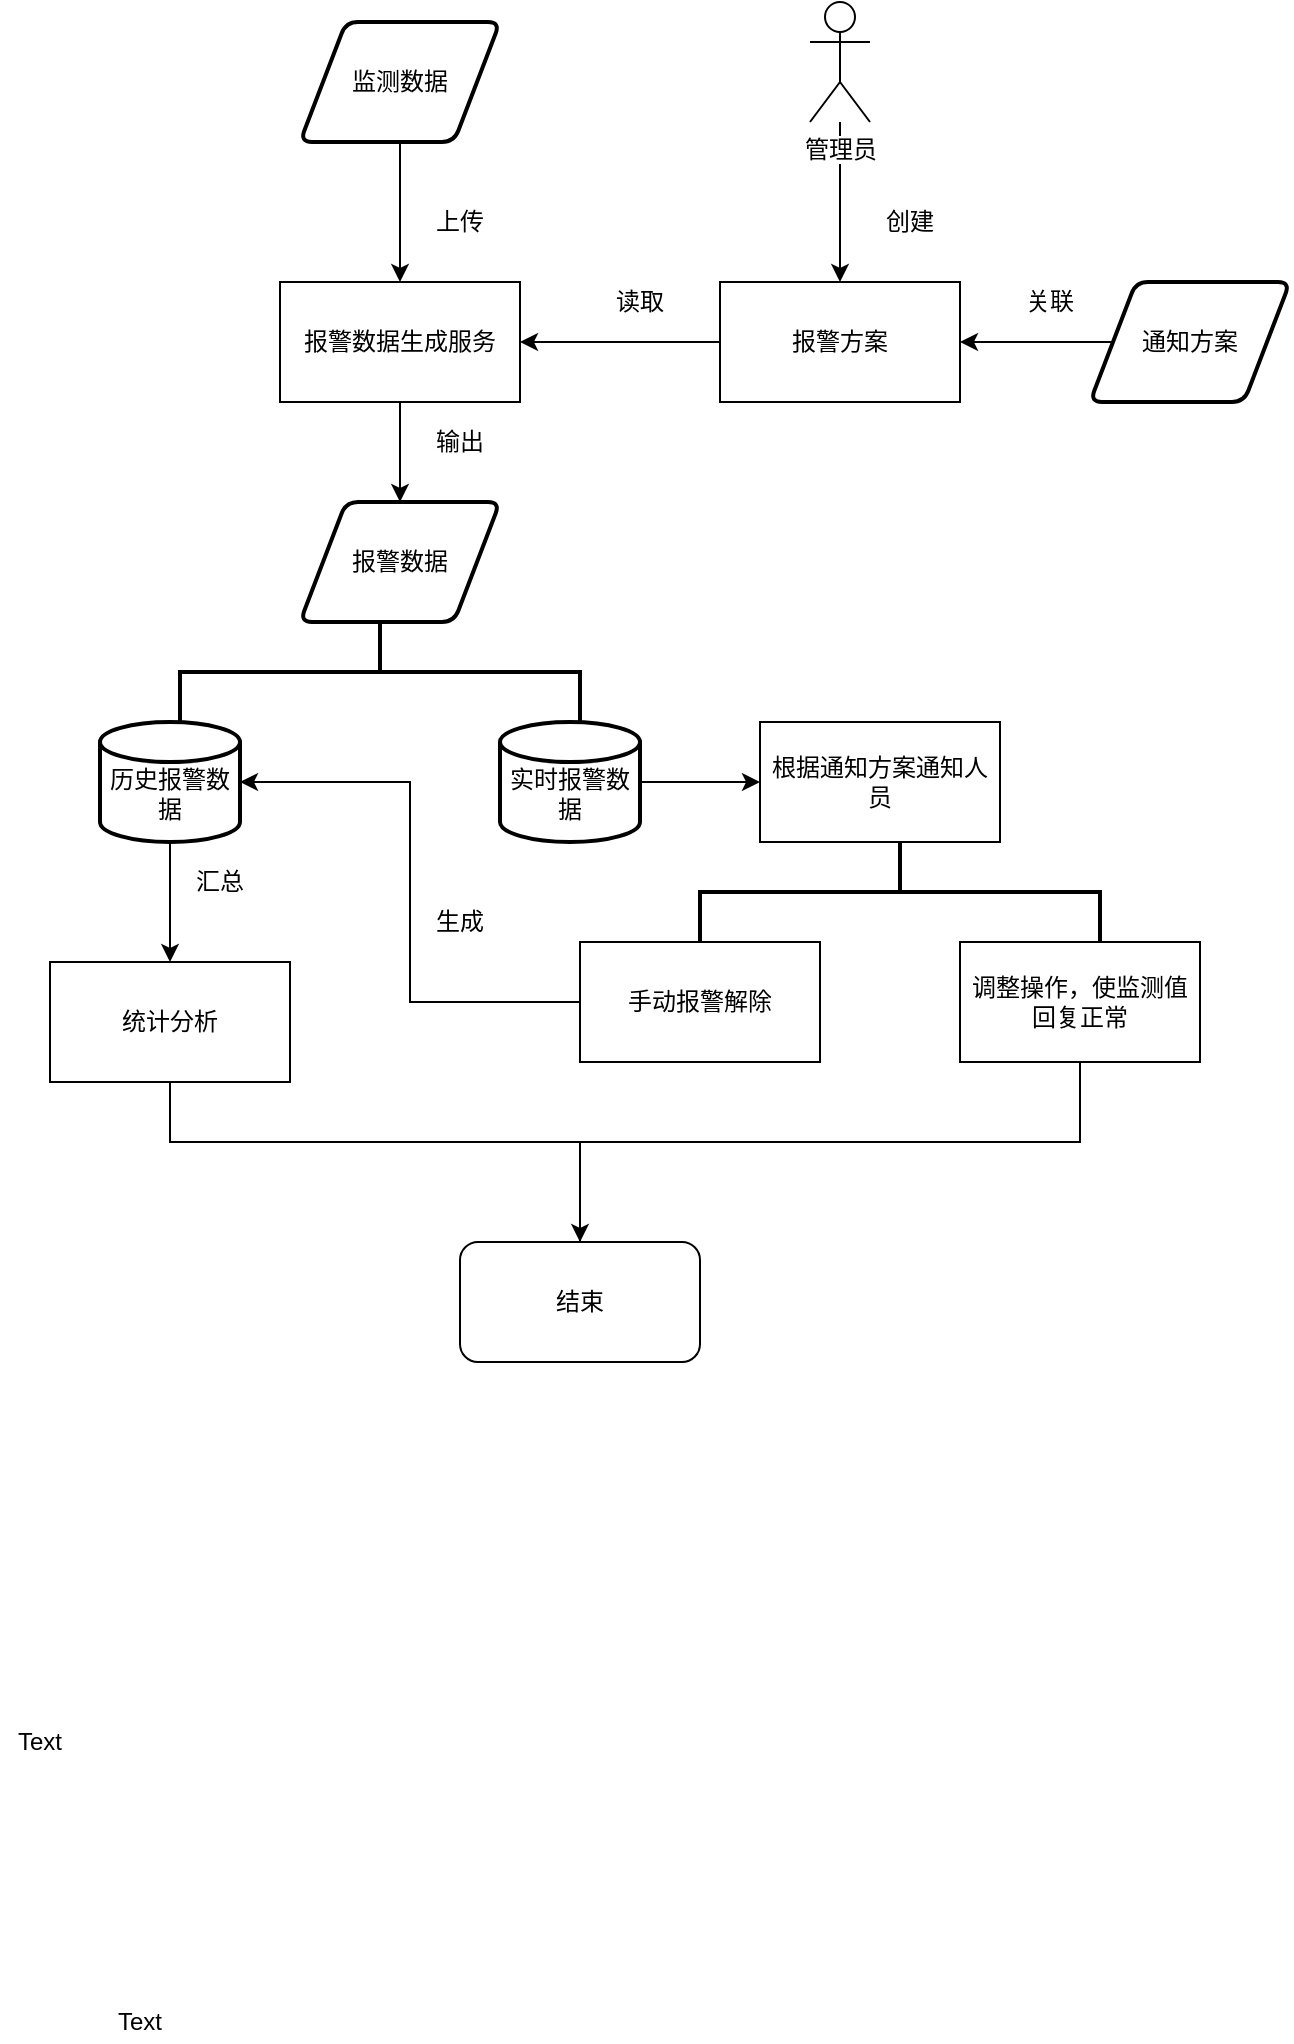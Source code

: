 <mxfile version="12.6.4" type="github">
  <diagram id="T2bGhuAnvUE4ab9QYp1_" name="第 1 页">
    <mxGraphModel dx="1422" dy="762" grid="1" gridSize="10" guides="1" tooltips="1" connect="1" arrows="1" fold="1" page="1" pageScale="1" pageWidth="827" pageHeight="1169" math="0" shadow="0">
      <root>
        <mxCell id="0"/>
        <mxCell id="1" parent="0"/>
        <mxCell id="t04w-aJuP4TkltXYYOIx-46" style="edgeStyle=orthogonalEdgeStyle;rounded=0;orthogonalLoop=1;jettySize=auto;html=1;" edge="1" parent="1" source="t04w-aJuP4TkltXYYOIx-2" target="t04w-aJuP4TkltXYYOIx-14">
          <mxGeometry relative="1" as="geometry"/>
        </mxCell>
        <mxCell id="t04w-aJuP4TkltXYYOIx-2" value="报警数据生成服务" style="rounded=0;whiteSpace=wrap;html=1;" vertex="1" parent="1">
          <mxGeometry x="240" y="230" width="120" height="60" as="geometry"/>
        </mxCell>
        <mxCell id="t04w-aJuP4TkltXYYOIx-39" style="edgeStyle=orthogonalEdgeStyle;rounded=0;orthogonalLoop=1;jettySize=auto;html=1;" edge="1" parent="1" source="t04w-aJuP4TkltXYYOIx-4" target="t04w-aJuP4TkltXYYOIx-10">
          <mxGeometry relative="1" as="geometry"/>
        </mxCell>
        <mxCell id="t04w-aJuP4TkltXYYOIx-4" value="管理员" style="shape=umlActor;verticalLabelPosition=bottom;labelBackgroundColor=#ffffff;verticalAlign=top;html=1;outlineConnect=0;" vertex="1" parent="1">
          <mxGeometry x="505" y="90" width="30" height="60" as="geometry"/>
        </mxCell>
        <mxCell id="t04w-aJuP4TkltXYYOIx-44" style="edgeStyle=orthogonalEdgeStyle;rounded=0;orthogonalLoop=1;jettySize=auto;html=1;" edge="1" parent="1" source="t04w-aJuP4TkltXYYOIx-10" target="t04w-aJuP4TkltXYYOIx-2">
          <mxGeometry relative="1" as="geometry">
            <mxPoint x="370" y="270" as="targetPoint"/>
          </mxGeometry>
        </mxCell>
        <mxCell id="t04w-aJuP4TkltXYYOIx-10" value="报警方案" style="rounded=0;whiteSpace=wrap;html=1;" vertex="1" parent="1">
          <mxGeometry x="460" y="230" width="120" height="60" as="geometry"/>
        </mxCell>
        <mxCell id="t04w-aJuP4TkltXYYOIx-36" style="edgeStyle=orthogonalEdgeStyle;rounded=0;orthogonalLoop=1;jettySize=auto;html=1;" edge="1" parent="1" source="t04w-aJuP4TkltXYYOIx-12" target="t04w-aJuP4TkltXYYOIx-2">
          <mxGeometry relative="1" as="geometry"/>
        </mxCell>
        <mxCell id="t04w-aJuP4TkltXYYOIx-12" value="监测数据" style="shape=parallelogram;html=1;strokeWidth=2;perimeter=parallelogramPerimeter;whiteSpace=wrap;rounded=1;arcSize=12;size=0.23;" vertex="1" parent="1">
          <mxGeometry x="250" y="100" width="100" height="60" as="geometry"/>
        </mxCell>
        <mxCell id="t04w-aJuP4TkltXYYOIx-14" value="报警数据" style="shape=parallelogram;html=1;strokeWidth=2;perimeter=parallelogramPerimeter;whiteSpace=wrap;rounded=1;arcSize=12;size=0.23;" vertex="1" parent="1">
          <mxGeometry x="250" y="340" width="100" height="60" as="geometry"/>
        </mxCell>
        <mxCell id="t04w-aJuP4TkltXYYOIx-22" value="" style="strokeWidth=2;html=1;shape=mxgraph.flowchart.annotation_2;align=left;labelPosition=right;pointerEvents=1;direction=south;" vertex="1" parent="1">
          <mxGeometry x="190" y="400" width="200" height="50" as="geometry"/>
        </mxCell>
        <mxCell id="t04w-aJuP4TkltXYYOIx-51" style="edgeStyle=orthogonalEdgeStyle;rounded=0;orthogonalLoop=1;jettySize=auto;html=1;" edge="1" parent="1" source="t04w-aJuP4TkltXYYOIx-24" target="t04w-aJuP4TkltXYYOIx-29">
          <mxGeometry relative="1" as="geometry"/>
        </mxCell>
        <mxCell id="t04w-aJuP4TkltXYYOIx-24" value="实时报警数据" style="strokeWidth=2;html=1;shape=mxgraph.flowchart.database;whiteSpace=wrap;align=center;labelPosition=center;verticalLabelPosition=middle;verticalAlign=middle;spacingTop=12;" vertex="1" parent="1">
          <mxGeometry x="350" y="450" width="70" height="60" as="geometry"/>
        </mxCell>
        <mxCell id="t04w-aJuP4TkltXYYOIx-49" style="edgeStyle=orthogonalEdgeStyle;rounded=0;orthogonalLoop=1;jettySize=auto;html=1;entryX=0.5;entryY=0;entryDx=0;entryDy=0;" edge="1" parent="1" source="t04w-aJuP4TkltXYYOIx-25" target="t04w-aJuP4TkltXYYOIx-26">
          <mxGeometry relative="1" as="geometry"/>
        </mxCell>
        <mxCell id="t04w-aJuP4TkltXYYOIx-25" value="历史报警数据" style="strokeWidth=2;html=1;shape=mxgraph.flowchart.database;whiteSpace=wrap;align=center;labelPosition=center;verticalLabelPosition=middle;verticalAlign=middle;spacingTop=12;" vertex="1" parent="1">
          <mxGeometry x="150" y="450" width="70" height="60" as="geometry"/>
        </mxCell>
        <mxCell id="t04w-aJuP4TkltXYYOIx-53" style="edgeStyle=orthogonalEdgeStyle;rounded=0;orthogonalLoop=1;jettySize=auto;html=1;" edge="1" parent="1" source="t04w-aJuP4TkltXYYOIx-26">
          <mxGeometry relative="1" as="geometry">
            <mxPoint x="390" y="770" as="targetPoint"/>
            <Array as="points">
              <mxPoint x="185" y="660"/>
              <mxPoint x="390" y="660"/>
              <mxPoint x="390" y="750"/>
            </Array>
          </mxGeometry>
        </mxCell>
        <mxCell id="t04w-aJuP4TkltXYYOIx-26" value="统计分析" style="rounded=0;whiteSpace=wrap;html=1;align=center;" vertex="1" parent="1">
          <mxGeometry x="125" y="570" width="120" height="60" as="geometry"/>
        </mxCell>
        <mxCell id="t04w-aJuP4TkltXYYOIx-42" style="edgeStyle=orthogonalEdgeStyle;rounded=0;orthogonalLoop=1;jettySize=auto;html=1;entryX=1;entryY=0.5;entryDx=0;entryDy=0;" edge="1" parent="1" source="t04w-aJuP4TkltXYYOIx-28" target="t04w-aJuP4TkltXYYOIx-10">
          <mxGeometry relative="1" as="geometry"/>
        </mxCell>
        <mxCell id="t04w-aJuP4TkltXYYOIx-28" value="通知方案" style="shape=parallelogram;html=1;strokeWidth=2;perimeter=parallelogramPerimeter;whiteSpace=wrap;rounded=1;arcSize=12;size=0.23;" vertex="1" parent="1">
          <mxGeometry x="645" y="230" width="100" height="60" as="geometry"/>
        </mxCell>
        <mxCell id="t04w-aJuP4TkltXYYOIx-35" style="edgeStyle=orthogonalEdgeStyle;rounded=0;orthogonalLoop=1;jettySize=auto;html=1;entryX=1;entryY=0.5;entryDx=0;entryDy=0;entryPerimeter=0;" edge="1" parent="1" source="t04w-aJuP4TkltXYYOIx-33" target="t04w-aJuP4TkltXYYOIx-25">
          <mxGeometry relative="1" as="geometry"/>
        </mxCell>
        <mxCell id="t04w-aJuP4TkltXYYOIx-37" value="Text" style="text;html=1;strokeColor=none;fillColor=none;align=center;verticalAlign=middle;whiteSpace=wrap;rounded=0;" vertex="1" parent="1">
          <mxGeometry x="150" y="1090" width="40" height="20" as="geometry"/>
        </mxCell>
        <mxCell id="t04w-aJuP4TkltXYYOIx-38" value="上传" style="text;html=1;strokeColor=none;fillColor=none;align=center;verticalAlign=middle;whiteSpace=wrap;rounded=0;" vertex="1" parent="1">
          <mxGeometry x="310" y="190" width="40" height="20" as="geometry"/>
        </mxCell>
        <mxCell id="t04w-aJuP4TkltXYYOIx-40" value="Text" style="text;html=1;strokeColor=none;fillColor=none;align=center;verticalAlign=middle;whiteSpace=wrap;rounded=0;" vertex="1" parent="1">
          <mxGeometry x="100" y="950" width="40" height="20" as="geometry"/>
        </mxCell>
        <mxCell id="t04w-aJuP4TkltXYYOIx-41" value="创建" style="text;html=1;strokeColor=none;fillColor=none;align=center;verticalAlign=middle;whiteSpace=wrap;rounded=0;" vertex="1" parent="1">
          <mxGeometry x="535" y="190" width="40" height="20" as="geometry"/>
        </mxCell>
        <mxCell id="t04w-aJuP4TkltXYYOIx-43" value="关联" style="text;html=1;strokeColor=none;fillColor=none;align=center;verticalAlign=middle;whiteSpace=wrap;rounded=0;" vertex="1" parent="1">
          <mxGeometry x="605" y="230" width="40" height="20" as="geometry"/>
        </mxCell>
        <mxCell id="t04w-aJuP4TkltXYYOIx-45" value="读取" style="text;html=1;strokeColor=none;fillColor=none;align=center;verticalAlign=middle;whiteSpace=wrap;rounded=0;" vertex="1" parent="1">
          <mxGeometry x="400" y="230" width="40" height="20" as="geometry"/>
        </mxCell>
        <mxCell id="t04w-aJuP4TkltXYYOIx-47" value="输出" style="text;html=1;strokeColor=none;fillColor=none;align=center;verticalAlign=middle;whiteSpace=wrap;rounded=0;" vertex="1" parent="1">
          <mxGeometry x="310" y="300" width="40" height="20" as="geometry"/>
        </mxCell>
        <mxCell id="t04w-aJuP4TkltXYYOIx-48" value="" style="group" vertex="1" connectable="0" parent="1">
          <mxGeometry x="390" y="450" width="310" height="170" as="geometry"/>
        </mxCell>
        <mxCell id="t04w-aJuP4TkltXYYOIx-29" value="根据通知方案通知人员" style="rounded=0;whiteSpace=wrap;html=1;align=center;" vertex="1" parent="t04w-aJuP4TkltXYYOIx-48">
          <mxGeometry x="90" width="120" height="60" as="geometry"/>
        </mxCell>
        <mxCell id="t04w-aJuP4TkltXYYOIx-31" value="" style="strokeWidth=2;html=1;shape=mxgraph.flowchart.annotation_2;align=left;labelPosition=right;pointerEvents=1;direction=south;" vertex="1" parent="t04w-aJuP4TkltXYYOIx-48">
          <mxGeometry x="60" y="60" width="200" height="50" as="geometry"/>
        </mxCell>
        <mxCell id="t04w-aJuP4TkltXYYOIx-32" value="调整操作，使监测值回复正常" style="rounded=0;whiteSpace=wrap;html=1;align=center;" vertex="1" parent="t04w-aJuP4TkltXYYOIx-48">
          <mxGeometry x="190" y="110" width="120" height="60" as="geometry"/>
        </mxCell>
        <mxCell id="t04w-aJuP4TkltXYYOIx-33" value="手动报警解除" style="rounded=0;whiteSpace=wrap;html=1;align=center;" vertex="1" parent="t04w-aJuP4TkltXYYOIx-48">
          <mxGeometry y="110" width="120" height="60" as="geometry"/>
        </mxCell>
        <mxCell id="t04w-aJuP4TkltXYYOIx-50" value="汇总" style="text;html=1;strokeColor=none;fillColor=none;align=center;verticalAlign=middle;whiteSpace=wrap;rounded=0;" vertex="1" parent="1">
          <mxGeometry x="190" y="520" width="40" height="20" as="geometry"/>
        </mxCell>
        <mxCell id="t04w-aJuP4TkltXYYOIx-52" value="生成" style="text;html=1;strokeColor=none;fillColor=none;align=center;verticalAlign=middle;whiteSpace=wrap;rounded=0;" vertex="1" parent="1">
          <mxGeometry x="310" y="540" width="40" height="20" as="geometry"/>
        </mxCell>
        <mxCell id="t04w-aJuP4TkltXYYOIx-54" style="edgeStyle=orthogonalEdgeStyle;rounded=0;orthogonalLoop=1;jettySize=auto;html=1;" edge="1" parent="1" source="t04w-aJuP4TkltXYYOIx-55">
          <mxGeometry relative="1" as="geometry">
            <mxPoint x="390" y="770" as="targetPoint"/>
            <Array as="points">
              <mxPoint x="390" y="660"/>
            </Array>
          </mxGeometry>
        </mxCell>
        <mxCell id="t04w-aJuP4TkltXYYOIx-55" value="结束" style="rounded=1;whiteSpace=wrap;html=1;align=center;" vertex="1" parent="1">
          <mxGeometry x="330" y="710" width="120" height="60" as="geometry"/>
        </mxCell>
        <mxCell id="t04w-aJuP4TkltXYYOIx-56" style="edgeStyle=orthogonalEdgeStyle;rounded=0;orthogonalLoop=1;jettySize=auto;html=1;" edge="1" parent="1" source="t04w-aJuP4TkltXYYOIx-32" target="t04w-aJuP4TkltXYYOIx-55">
          <mxGeometry relative="1" as="geometry">
            <mxPoint x="640" y="620" as="sourcePoint"/>
            <mxPoint x="390" y="770" as="targetPoint"/>
            <Array as="points">
              <mxPoint x="640" y="660"/>
            </Array>
          </mxGeometry>
        </mxCell>
      </root>
    </mxGraphModel>
  </diagram>
</mxfile>

